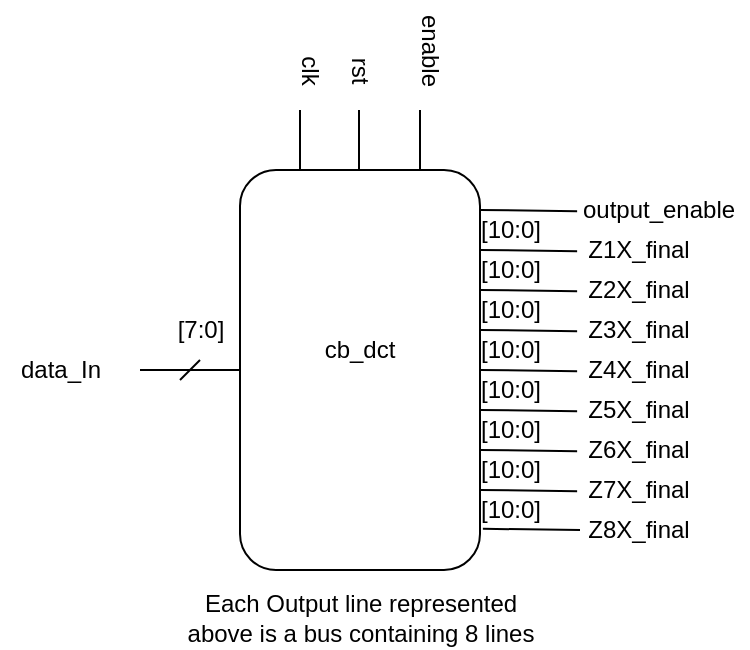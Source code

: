 <mxfile version="13.0.9" type="device"><diagram id="Ih0XIXBaOy3mL8gQMDf-" name="Page-1"><mxGraphModel dx="676" dy="387" grid="1" gridSize="10" guides="1" tooltips="1" connect="1" arrows="1" fold="1" page="1" pageScale="1" pageWidth="850" pageHeight="1100" math="0" shadow="0"><root><mxCell id="0"/><mxCell id="1" parent="0"/><mxCell id="AtvUQvrQI0veLJpmhj2e-1" value="" style="rounded=1;whiteSpace=wrap;html=1;" vertex="1" parent="1"><mxGeometry x="360" y="260" width="120" height="200" as="geometry"/></mxCell><mxCell id="AtvUQvrQI0veLJpmhj2e-2" value="cb_dct" style="text;html=1;strokeColor=none;fillColor=none;align=center;verticalAlign=middle;whiteSpace=wrap;rounded=0;" vertex="1" parent="1"><mxGeometry x="400" y="340" width="40" height="20" as="geometry"/></mxCell><mxCell id="AtvUQvrQI0veLJpmhj2e-3" value="" style="endArrow=none;html=1;" edge="1" parent="1"><mxGeometry width="50" height="50" relative="1" as="geometry"><mxPoint x="390" y="260" as="sourcePoint"/><mxPoint x="390" y="230" as="targetPoint"/></mxGeometry></mxCell><mxCell id="AtvUQvrQI0veLJpmhj2e-5" value="" style="endArrow=none;html=1;" edge="1" parent="1"><mxGeometry width="50" height="50" relative="1" as="geometry"><mxPoint x="419.5" y="260" as="sourcePoint"/><mxPoint x="419.5" y="230" as="targetPoint"/></mxGeometry></mxCell><mxCell id="AtvUQvrQI0veLJpmhj2e-6" value="" style="endArrow=none;html=1;" edge="1" parent="1"><mxGeometry width="50" height="50" relative="1" as="geometry"><mxPoint x="450" y="260" as="sourcePoint"/><mxPoint x="450" y="230" as="targetPoint"/></mxGeometry></mxCell><mxCell id="AtvUQvrQI0veLJpmhj2e-7" value="" style="endArrow=none;html=1;entryX=0;entryY=0.5;entryDx=0;entryDy=0;" edge="1" parent="1" target="AtvUQvrQI0veLJpmhj2e-1"><mxGeometry width="50" height="50" relative="1" as="geometry"><mxPoint x="310" y="360" as="sourcePoint"/><mxPoint x="310" y="330" as="targetPoint"/></mxGeometry></mxCell><mxCell id="AtvUQvrQI0veLJpmhj2e-15" value="" style="endArrow=none;html=1;entryX=1.012;entryY=0.897;entryDx=0;entryDy=0;entryPerimeter=0;" edge="1" parent="1" target="AtvUQvrQI0veLJpmhj2e-1"><mxGeometry width="50" height="50" relative="1" as="geometry"><mxPoint x="530" y="440" as="sourcePoint"/><mxPoint x="530" y="410" as="targetPoint"/></mxGeometry></mxCell><mxCell id="AtvUQvrQI0veLJpmhj2e-16" value="" style="endArrow=none;html=1;entryX=1.012;entryY=0.897;entryDx=0;entryDy=0;entryPerimeter=0;" edge="1" parent="1"><mxGeometry width="50" height="50" relative="1" as="geometry"><mxPoint x="528.56" y="420.6" as="sourcePoint"/><mxPoint x="480.0" y="420" as="targetPoint"/></mxGeometry></mxCell><mxCell id="AtvUQvrQI0veLJpmhj2e-17" value="" style="endArrow=none;html=1;entryX=1.012;entryY=0.897;entryDx=0;entryDy=0;entryPerimeter=0;" edge="1" parent="1"><mxGeometry width="50" height="50" relative="1" as="geometry"><mxPoint x="528.56" y="400.6" as="sourcePoint"/><mxPoint x="480.0" y="400" as="targetPoint"/></mxGeometry></mxCell><mxCell id="AtvUQvrQI0veLJpmhj2e-18" value="" style="endArrow=none;html=1;entryX=1.012;entryY=0.897;entryDx=0;entryDy=0;entryPerimeter=0;" edge="1" parent="1"><mxGeometry width="50" height="50" relative="1" as="geometry"><mxPoint x="528.56" y="380.6" as="sourcePoint"/><mxPoint x="480.0" y="380" as="targetPoint"/></mxGeometry></mxCell><mxCell id="AtvUQvrQI0veLJpmhj2e-19" value="" style="endArrow=none;html=1;entryX=1.012;entryY=0.897;entryDx=0;entryDy=0;entryPerimeter=0;" edge="1" parent="1"><mxGeometry width="50" height="50" relative="1" as="geometry"><mxPoint x="528.56" y="360.6" as="sourcePoint"/><mxPoint x="480.0" y="360" as="targetPoint"/></mxGeometry></mxCell><mxCell id="AtvUQvrQI0veLJpmhj2e-20" value="" style="endArrow=none;html=1;entryX=1.012;entryY=0.897;entryDx=0;entryDy=0;entryPerimeter=0;" edge="1" parent="1"><mxGeometry width="50" height="50" relative="1" as="geometry"><mxPoint x="528.56" y="340.6" as="sourcePoint"/><mxPoint x="480.0" y="340" as="targetPoint"/></mxGeometry></mxCell><mxCell id="AtvUQvrQI0veLJpmhj2e-21" value="" style="endArrow=none;html=1;entryX=1.012;entryY=0.897;entryDx=0;entryDy=0;entryPerimeter=0;" edge="1" parent="1"><mxGeometry width="50" height="50" relative="1" as="geometry"><mxPoint x="528.56" y="320.6" as="sourcePoint"/><mxPoint x="480.0" y="320" as="targetPoint"/></mxGeometry></mxCell><mxCell id="AtvUQvrQI0veLJpmhj2e-22" value="" style="endArrow=none;html=1;entryX=1.012;entryY=0.897;entryDx=0;entryDy=0;entryPerimeter=0;" edge="1" parent="1"><mxGeometry width="50" height="50" relative="1" as="geometry"><mxPoint x="528.56" y="300.6" as="sourcePoint"/><mxPoint x="480.0" y="300" as="targetPoint"/></mxGeometry></mxCell><mxCell id="AtvUQvrQI0veLJpmhj2e-23" value="enable" style="text;html=1;align=center;verticalAlign=middle;resizable=0;points=[];autosize=1;rotation=90;" vertex="1" parent="1"><mxGeometry x="430" y="190" width="50" height="20" as="geometry"/></mxCell><mxCell id="AtvUQvrQI0veLJpmhj2e-24" value="clk" style="text;html=1;align=center;verticalAlign=middle;resizable=0;points=[];autosize=1;rotation=90;" vertex="1" parent="1"><mxGeometry x="380" y="200" width="30" height="20" as="geometry"/></mxCell><mxCell id="AtvUQvrQI0veLJpmhj2e-25" value="rst" style="text;html=1;align=center;verticalAlign=middle;resizable=0;points=[];autosize=1;rotation=90;" vertex="1" parent="1"><mxGeometry x="405" y="200" width="30" height="20" as="geometry"/></mxCell><mxCell id="AtvUQvrQI0veLJpmhj2e-26" value="data_In" style="text;html=1;align=center;verticalAlign=middle;resizable=0;points=[];autosize=1;" vertex="1" parent="1"><mxGeometry x="240" y="350" width="60" height="20" as="geometry"/></mxCell><mxCell id="AtvUQvrQI0veLJpmhj2e-27" value="" style="endArrow=none;html=1;" edge="1" parent="1"><mxGeometry width="50" height="50" relative="1" as="geometry"><mxPoint x="330" y="365" as="sourcePoint"/><mxPoint x="340" y="355" as="targetPoint"/></mxGeometry></mxCell><mxCell id="AtvUQvrQI0veLJpmhj2e-28" value="[7:0]" style="text;html=1;align=center;verticalAlign=middle;resizable=0;points=[];autosize=1;" vertex="1" parent="1"><mxGeometry x="320" y="330" width="40" height="20" as="geometry"/></mxCell><mxCell id="AtvUQvrQI0veLJpmhj2e-37" value="[10:0]" style="text;html=1;align=center;verticalAlign=middle;resizable=0;points=[];autosize=1;" vertex="1" parent="1"><mxGeometry x="470" y="280" width="50" height="20" as="geometry"/></mxCell><mxCell id="AtvUQvrQI0veLJpmhj2e-39" value="[10:0]" style="text;html=1;align=center;verticalAlign=middle;resizable=0;points=[];autosize=1;" vertex="1" parent="1"><mxGeometry x="470" y="300" width="50" height="20" as="geometry"/></mxCell><mxCell id="AtvUQvrQI0veLJpmhj2e-41" value="[10:0]" style="text;html=1;align=center;verticalAlign=middle;resizable=0;points=[];autosize=1;" vertex="1" parent="1"><mxGeometry x="470" y="320" width="50" height="20" as="geometry"/></mxCell><mxCell id="AtvUQvrQI0veLJpmhj2e-42" value="[10:0]" style="text;html=1;align=center;verticalAlign=middle;resizable=0;points=[];autosize=1;" vertex="1" parent="1"><mxGeometry x="470" y="340" width="50" height="20" as="geometry"/></mxCell><mxCell id="AtvUQvrQI0veLJpmhj2e-43" value="[10:0]" style="text;html=1;align=center;verticalAlign=middle;resizable=0;points=[];autosize=1;" vertex="1" parent="1"><mxGeometry x="470" y="360" width="50" height="20" as="geometry"/></mxCell><mxCell id="AtvUQvrQI0veLJpmhj2e-44" value="[10:0]" style="text;html=1;align=center;verticalAlign=middle;resizable=0;points=[];autosize=1;" vertex="1" parent="1"><mxGeometry x="470" y="380" width="50" height="20" as="geometry"/></mxCell><mxCell id="AtvUQvrQI0veLJpmhj2e-45" value="[10:0]" style="text;html=1;align=center;verticalAlign=middle;resizable=0;points=[];autosize=1;" vertex="1" parent="1"><mxGeometry x="470" y="400" width="50" height="20" as="geometry"/></mxCell><mxCell id="AtvUQvrQI0veLJpmhj2e-46" value="[10:0]" style="text;html=1;align=center;verticalAlign=middle;resizable=0;points=[];autosize=1;" vertex="1" parent="1"><mxGeometry x="470" y="420" width="50" height="20" as="geometry"/></mxCell><mxCell id="AtvUQvrQI0veLJpmhj2e-47" value="Z1X_final" style="text;html=1;align=center;verticalAlign=middle;resizable=0;points=[];autosize=1;" vertex="1" parent="1"><mxGeometry x="524" y="290" width="70" height="20" as="geometry"/></mxCell><mxCell id="AtvUQvrQI0veLJpmhj2e-48" value="Z2X_final" style="text;html=1;align=center;verticalAlign=middle;resizable=0;points=[];autosize=1;" vertex="1" parent="1"><mxGeometry x="524" y="310" width="70" height="20" as="geometry"/></mxCell><mxCell id="AtvUQvrQI0veLJpmhj2e-49" value="Z3X_final" style="text;html=1;align=center;verticalAlign=middle;resizable=0;points=[];autosize=1;" vertex="1" parent="1"><mxGeometry x="524" y="330" width="70" height="20" as="geometry"/></mxCell><mxCell id="AtvUQvrQI0veLJpmhj2e-50" value="Z4X_final" style="text;html=1;align=center;verticalAlign=middle;resizable=0;points=[];autosize=1;" vertex="1" parent="1"><mxGeometry x="524" y="350" width="70" height="20" as="geometry"/></mxCell><mxCell id="AtvUQvrQI0veLJpmhj2e-51" value="Z5X_final" style="text;html=1;align=center;verticalAlign=middle;resizable=0;points=[];autosize=1;" vertex="1" parent="1"><mxGeometry x="524" y="370" width="70" height="20" as="geometry"/></mxCell><mxCell id="AtvUQvrQI0veLJpmhj2e-52" value="Z6X_final" style="text;html=1;align=center;verticalAlign=middle;resizable=0;points=[];autosize=1;" vertex="1" parent="1"><mxGeometry x="524" y="390" width="70" height="20" as="geometry"/></mxCell><mxCell id="AtvUQvrQI0veLJpmhj2e-53" value="Z7X_final" style="text;html=1;align=center;verticalAlign=middle;resizable=0;points=[];autosize=1;" vertex="1" parent="1"><mxGeometry x="524" y="410" width="70" height="20" as="geometry"/></mxCell><mxCell id="AtvUQvrQI0veLJpmhj2e-54" value="Z8X_final" style="text;html=1;align=center;verticalAlign=middle;resizable=0;points=[];autosize=1;" vertex="1" parent="1"><mxGeometry x="524" y="430" width="70" height="20" as="geometry"/></mxCell><mxCell id="AtvUQvrQI0veLJpmhj2e-55" value="Each Output line represented&lt;br&gt;above is a bus containing 8 lines" style="text;html=1;align=center;verticalAlign=middle;resizable=0;points=[];autosize=1;" vertex="1" parent="1"><mxGeometry x="325" y="469" width="190" height="30" as="geometry"/></mxCell><mxCell id="AtvUQvrQI0veLJpmhj2e-56" value="" style="endArrow=none;html=1;entryX=1.012;entryY=0.897;entryDx=0;entryDy=0;entryPerimeter=0;" edge="1" parent="1"><mxGeometry width="50" height="50" relative="1" as="geometry"><mxPoint x="528.56" y="280.6" as="sourcePoint"/><mxPoint x="480.0" y="280" as="targetPoint"/></mxGeometry></mxCell><mxCell id="AtvUQvrQI0veLJpmhj2e-57" value="output_enable" style="text;html=1;align=center;verticalAlign=middle;resizable=0;points=[];autosize=1;" vertex="1" parent="1"><mxGeometry x="524" y="270" width="90" height="20" as="geometry"/></mxCell></root></mxGraphModel></diagram></mxfile>